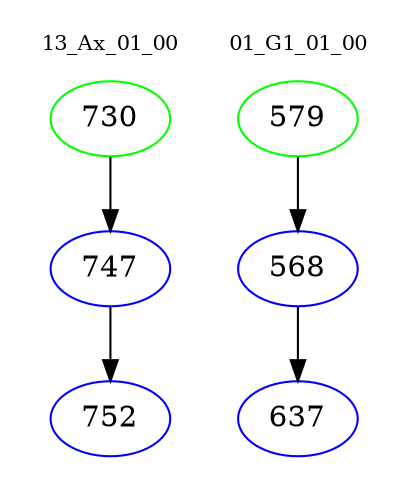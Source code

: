 digraph{
subgraph cluster_0 {
color = white
label = "13_Ax_01_00";
fontsize=10;
T0_730 [label="730", color="green"]
T0_730 -> T0_747 [color="black"]
T0_747 [label="747", color="blue"]
T0_747 -> T0_752 [color="black"]
T0_752 [label="752", color="blue"]
}
subgraph cluster_1 {
color = white
label = "01_G1_01_00";
fontsize=10;
T1_579 [label="579", color="green"]
T1_579 -> T1_568 [color="black"]
T1_568 [label="568", color="blue"]
T1_568 -> T1_637 [color="black"]
T1_637 [label="637", color="blue"]
}
}
